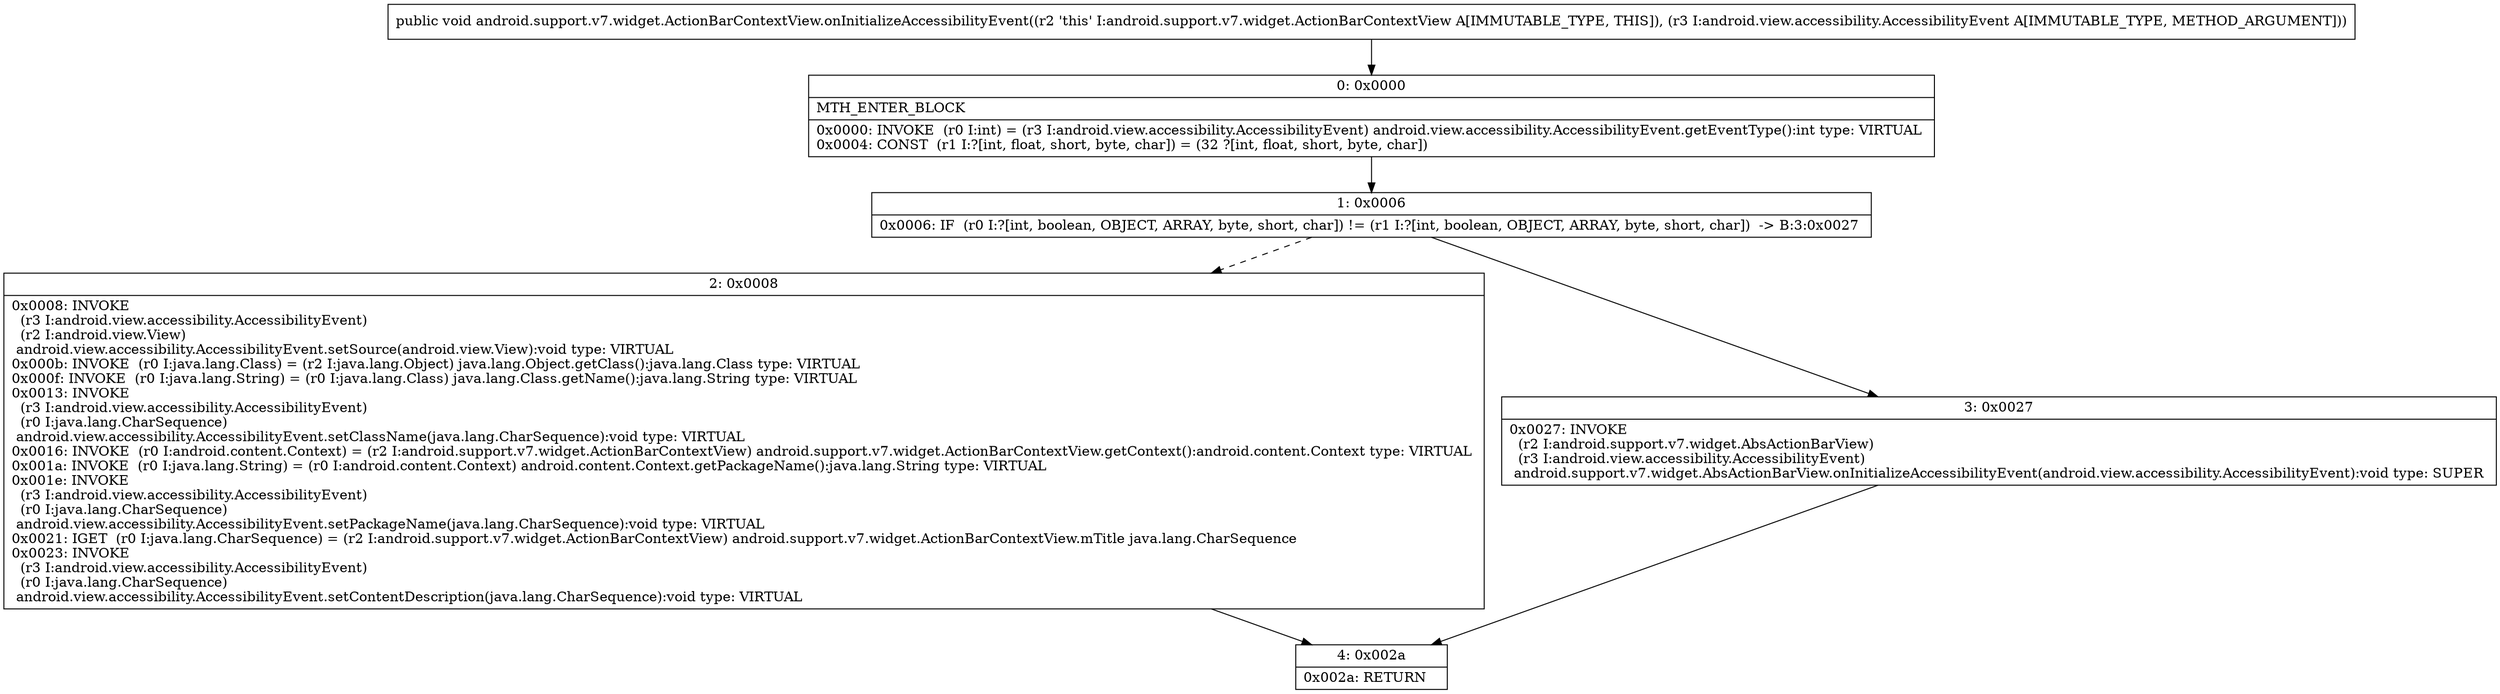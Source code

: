 digraph "CFG forandroid.support.v7.widget.ActionBarContextView.onInitializeAccessibilityEvent(Landroid\/view\/accessibility\/AccessibilityEvent;)V" {
Node_0 [shape=record,label="{0\:\ 0x0000|MTH_ENTER_BLOCK\l|0x0000: INVOKE  (r0 I:int) = (r3 I:android.view.accessibility.AccessibilityEvent) android.view.accessibility.AccessibilityEvent.getEventType():int type: VIRTUAL \l0x0004: CONST  (r1 I:?[int, float, short, byte, char]) = (32 ?[int, float, short, byte, char]) \l}"];
Node_1 [shape=record,label="{1\:\ 0x0006|0x0006: IF  (r0 I:?[int, boolean, OBJECT, ARRAY, byte, short, char]) != (r1 I:?[int, boolean, OBJECT, ARRAY, byte, short, char])  \-\> B:3:0x0027 \l}"];
Node_2 [shape=record,label="{2\:\ 0x0008|0x0008: INVOKE  \l  (r3 I:android.view.accessibility.AccessibilityEvent)\l  (r2 I:android.view.View)\l android.view.accessibility.AccessibilityEvent.setSource(android.view.View):void type: VIRTUAL \l0x000b: INVOKE  (r0 I:java.lang.Class) = (r2 I:java.lang.Object) java.lang.Object.getClass():java.lang.Class type: VIRTUAL \l0x000f: INVOKE  (r0 I:java.lang.String) = (r0 I:java.lang.Class) java.lang.Class.getName():java.lang.String type: VIRTUAL \l0x0013: INVOKE  \l  (r3 I:android.view.accessibility.AccessibilityEvent)\l  (r0 I:java.lang.CharSequence)\l android.view.accessibility.AccessibilityEvent.setClassName(java.lang.CharSequence):void type: VIRTUAL \l0x0016: INVOKE  (r0 I:android.content.Context) = (r2 I:android.support.v7.widget.ActionBarContextView) android.support.v7.widget.ActionBarContextView.getContext():android.content.Context type: VIRTUAL \l0x001a: INVOKE  (r0 I:java.lang.String) = (r0 I:android.content.Context) android.content.Context.getPackageName():java.lang.String type: VIRTUAL \l0x001e: INVOKE  \l  (r3 I:android.view.accessibility.AccessibilityEvent)\l  (r0 I:java.lang.CharSequence)\l android.view.accessibility.AccessibilityEvent.setPackageName(java.lang.CharSequence):void type: VIRTUAL \l0x0021: IGET  (r0 I:java.lang.CharSequence) = (r2 I:android.support.v7.widget.ActionBarContextView) android.support.v7.widget.ActionBarContextView.mTitle java.lang.CharSequence \l0x0023: INVOKE  \l  (r3 I:android.view.accessibility.AccessibilityEvent)\l  (r0 I:java.lang.CharSequence)\l android.view.accessibility.AccessibilityEvent.setContentDescription(java.lang.CharSequence):void type: VIRTUAL \l}"];
Node_3 [shape=record,label="{3\:\ 0x0027|0x0027: INVOKE  \l  (r2 I:android.support.v7.widget.AbsActionBarView)\l  (r3 I:android.view.accessibility.AccessibilityEvent)\l android.support.v7.widget.AbsActionBarView.onInitializeAccessibilityEvent(android.view.accessibility.AccessibilityEvent):void type: SUPER \l}"];
Node_4 [shape=record,label="{4\:\ 0x002a|0x002a: RETURN   \l}"];
MethodNode[shape=record,label="{public void android.support.v7.widget.ActionBarContextView.onInitializeAccessibilityEvent((r2 'this' I:android.support.v7.widget.ActionBarContextView A[IMMUTABLE_TYPE, THIS]), (r3 I:android.view.accessibility.AccessibilityEvent A[IMMUTABLE_TYPE, METHOD_ARGUMENT])) }"];
MethodNode -> Node_0;
Node_0 -> Node_1;
Node_1 -> Node_2[style=dashed];
Node_1 -> Node_3;
Node_2 -> Node_4;
Node_3 -> Node_4;
}

